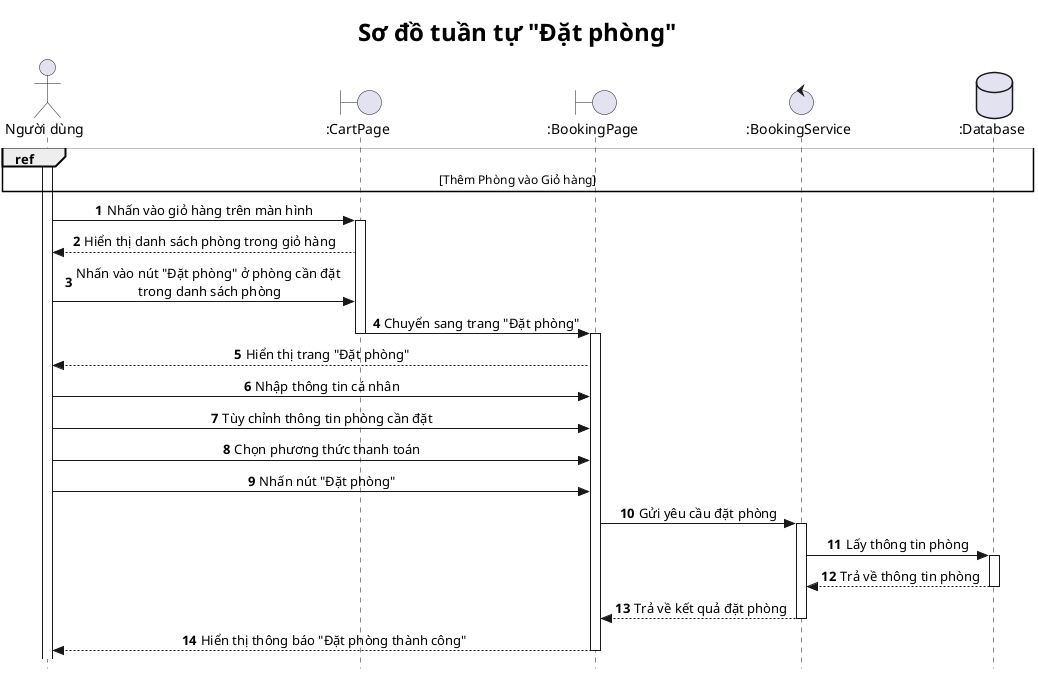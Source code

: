 @startuml

title <size: 24> Sơ đồ tuần tự "Đặt phòng" </size>

skinparam style strictuml
skinparam SequenceMessageAlignment center

autonumber

actor "Người dùng" as U
boundary ":CartPage" as CP
boundary ":BookingPage" as BP
control ":BookingService" as BS
database ":Database" as DB  

ref over U, DB
    [Thêm Phòng vào Giỏ hàng]
end ref

activate U

U -> CP: Nhấn vào giỏ hàng trên màn hình
activate CP
CP --> U: Hiển thị danh sách phòng trong giỏ hàng
U -> CP: Nhấn vào nút "Đặt phòng" ở phòng cần đặt \ntrong danh sách phòng 
CP -> BP: Chuyển sang trang "Đặt phòng"
deactivate CP
activate BP
BP --> U: Hiển thị trang "Đặt phòng"
U -> BP: Nhập thông tin cá nhân
U -> BP: Tùy chỉnh thông tin phòng cần đặt
U -> BP: Chọn phương thức thanh toán
' ref over U, DB
'     [Chỉnh sửa thông tin Phòng cần đặt]
' end ref
U -> BP: Nhấn nút "Đặt phòng"
BP -> BS: Gửi yêu cầu đặt phòng
activate BS
BS -> DB: Lấy thông tin phòng
activate DB
DB --> BS: Trả về thông tin phòng
deactivate DB
BS --> BP: Trả về kết quả đặt phòng
deactivate BS
BP --> U: Hiển thị thông báo "Đặt phòng thành công"
deactivate CP
deactivate BP



@enduml